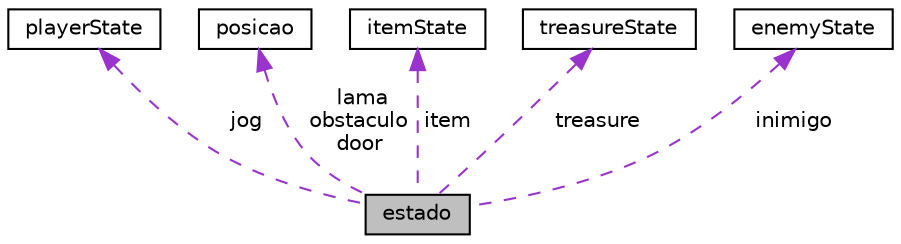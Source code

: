 digraph "estado"
{
  edge [fontname="Helvetica",fontsize="10",labelfontname="Helvetica",labelfontsize="10"];
  node [fontname="Helvetica",fontsize="10",shape=record];
  Node1 [label="estado",height=0.2,width=0.4,color="black", fillcolor="grey75", style="filled", fontcolor="black"];
  Node2 -> Node1 [dir="back",color="darkorchid3",fontsize="10",style="dashed",label=" jog" ,fontname="Helvetica"];
  Node2 [label="playerState",height=0.2,width=0.4,color="black", fillcolor="white", style="filled",URL="$structplayerState.html",tooltip="Estrutura que armazena uma posição. "];
  Node3 -> Node1 [dir="back",color="darkorchid3",fontsize="10",style="dashed",label=" lama\nobstaculo\ndoor" ,fontname="Helvetica"];
  Node3 [label="posicao",height=0.2,width=0.4,color="black", fillcolor="white", style="filled",URL="$structposicao.html",tooltip="Estrutura que armazena uma posição. "];
  Node4 -> Node1 [dir="back",color="darkorchid3",fontsize="10",style="dashed",label=" item" ,fontname="Helvetica"];
  Node4 [label="itemState",height=0.2,width=0.4,color="black", fillcolor="white", style="filled",URL="$structitemState.html"];
  Node5 -> Node1 [dir="back",color="darkorchid3",fontsize="10",style="dashed",label=" treasure" ,fontname="Helvetica"];
  Node5 [label="treasureState",height=0.2,width=0.4,color="black", fillcolor="white", style="filled",URL="$structtreasureState.html",tooltip="Estrutura que armazena uma posição. "];
  Node6 -> Node1 [dir="back",color="darkorchid3",fontsize="10",style="dashed",label=" inimigo" ,fontname="Helvetica"];
  Node6 [label="enemyState",height=0.2,width=0.4,color="black", fillcolor="white", style="filled",URL="$structenemyState.html",tooltip="Estrutura que armazena uma posição. "];
}
